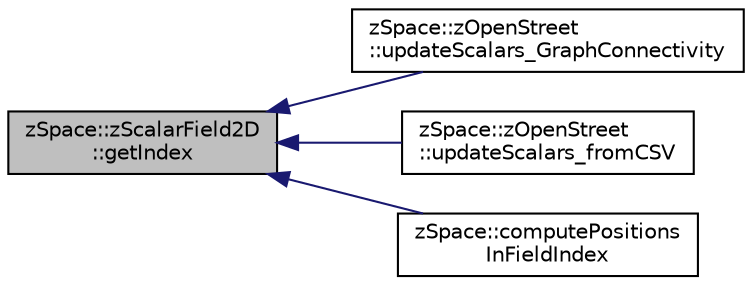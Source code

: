 digraph "zSpace::zScalarField2D::getIndex"
{
  edge [fontname="Helvetica",fontsize="10",labelfontname="Helvetica",labelfontsize="10"];
  node [fontname="Helvetica",fontsize="10",shape=record];
  rankdir="LR";
  Node19 [label="zSpace::zScalarField2D\l::getIndex",height=0.2,width=0.4,color="black", fillcolor="grey75", style="filled", fontcolor="black"];
  Node19 -> Node20 [dir="back",color="midnightblue",fontsize="10",style="solid",fontname="Helvetica"];
  Node20 [label="zSpace::zOpenStreet\l::updateScalars_GraphConnectivity",height=0.2,width=0.4,color="black", fillcolor="white", style="filled",URL="$classz_space_1_1z_open_street.html#a832d06aa1ecf8fed5e82b6447a0cf278",tooltip="This method updates the scalars in the scalar field based on input graph connectivity. "];
  Node19 -> Node21 [dir="back",color="midnightblue",fontsize="10",style="solid",fontname="Helvetica"];
  Node21 [label="zSpace::zOpenStreet\l::updateScalars_fromCSV",height=0.2,width=0.4,color="black", fillcolor="white", style="filled",URL="$classz_space_1_1z_open_street.html#a29a65dc5d728c2f8411b451ec56ec65f"];
  Node19 -> Node22 [dir="back",color="midnightblue",fontsize="10",style="solid",fontname="Helvetica"];
  Node22 [label="zSpace::computePositions\lInFieldIndex",height=0.2,width=0.4,color="black", fillcolor="white", style="filled",URL="$group__z_scalar_field2_d_utilities.html#gaf05f0b1d1bce34d617d92902a00a8c8b",tooltip="This method computes the filed index of each input position and stores them in a container per field ..."];
}
